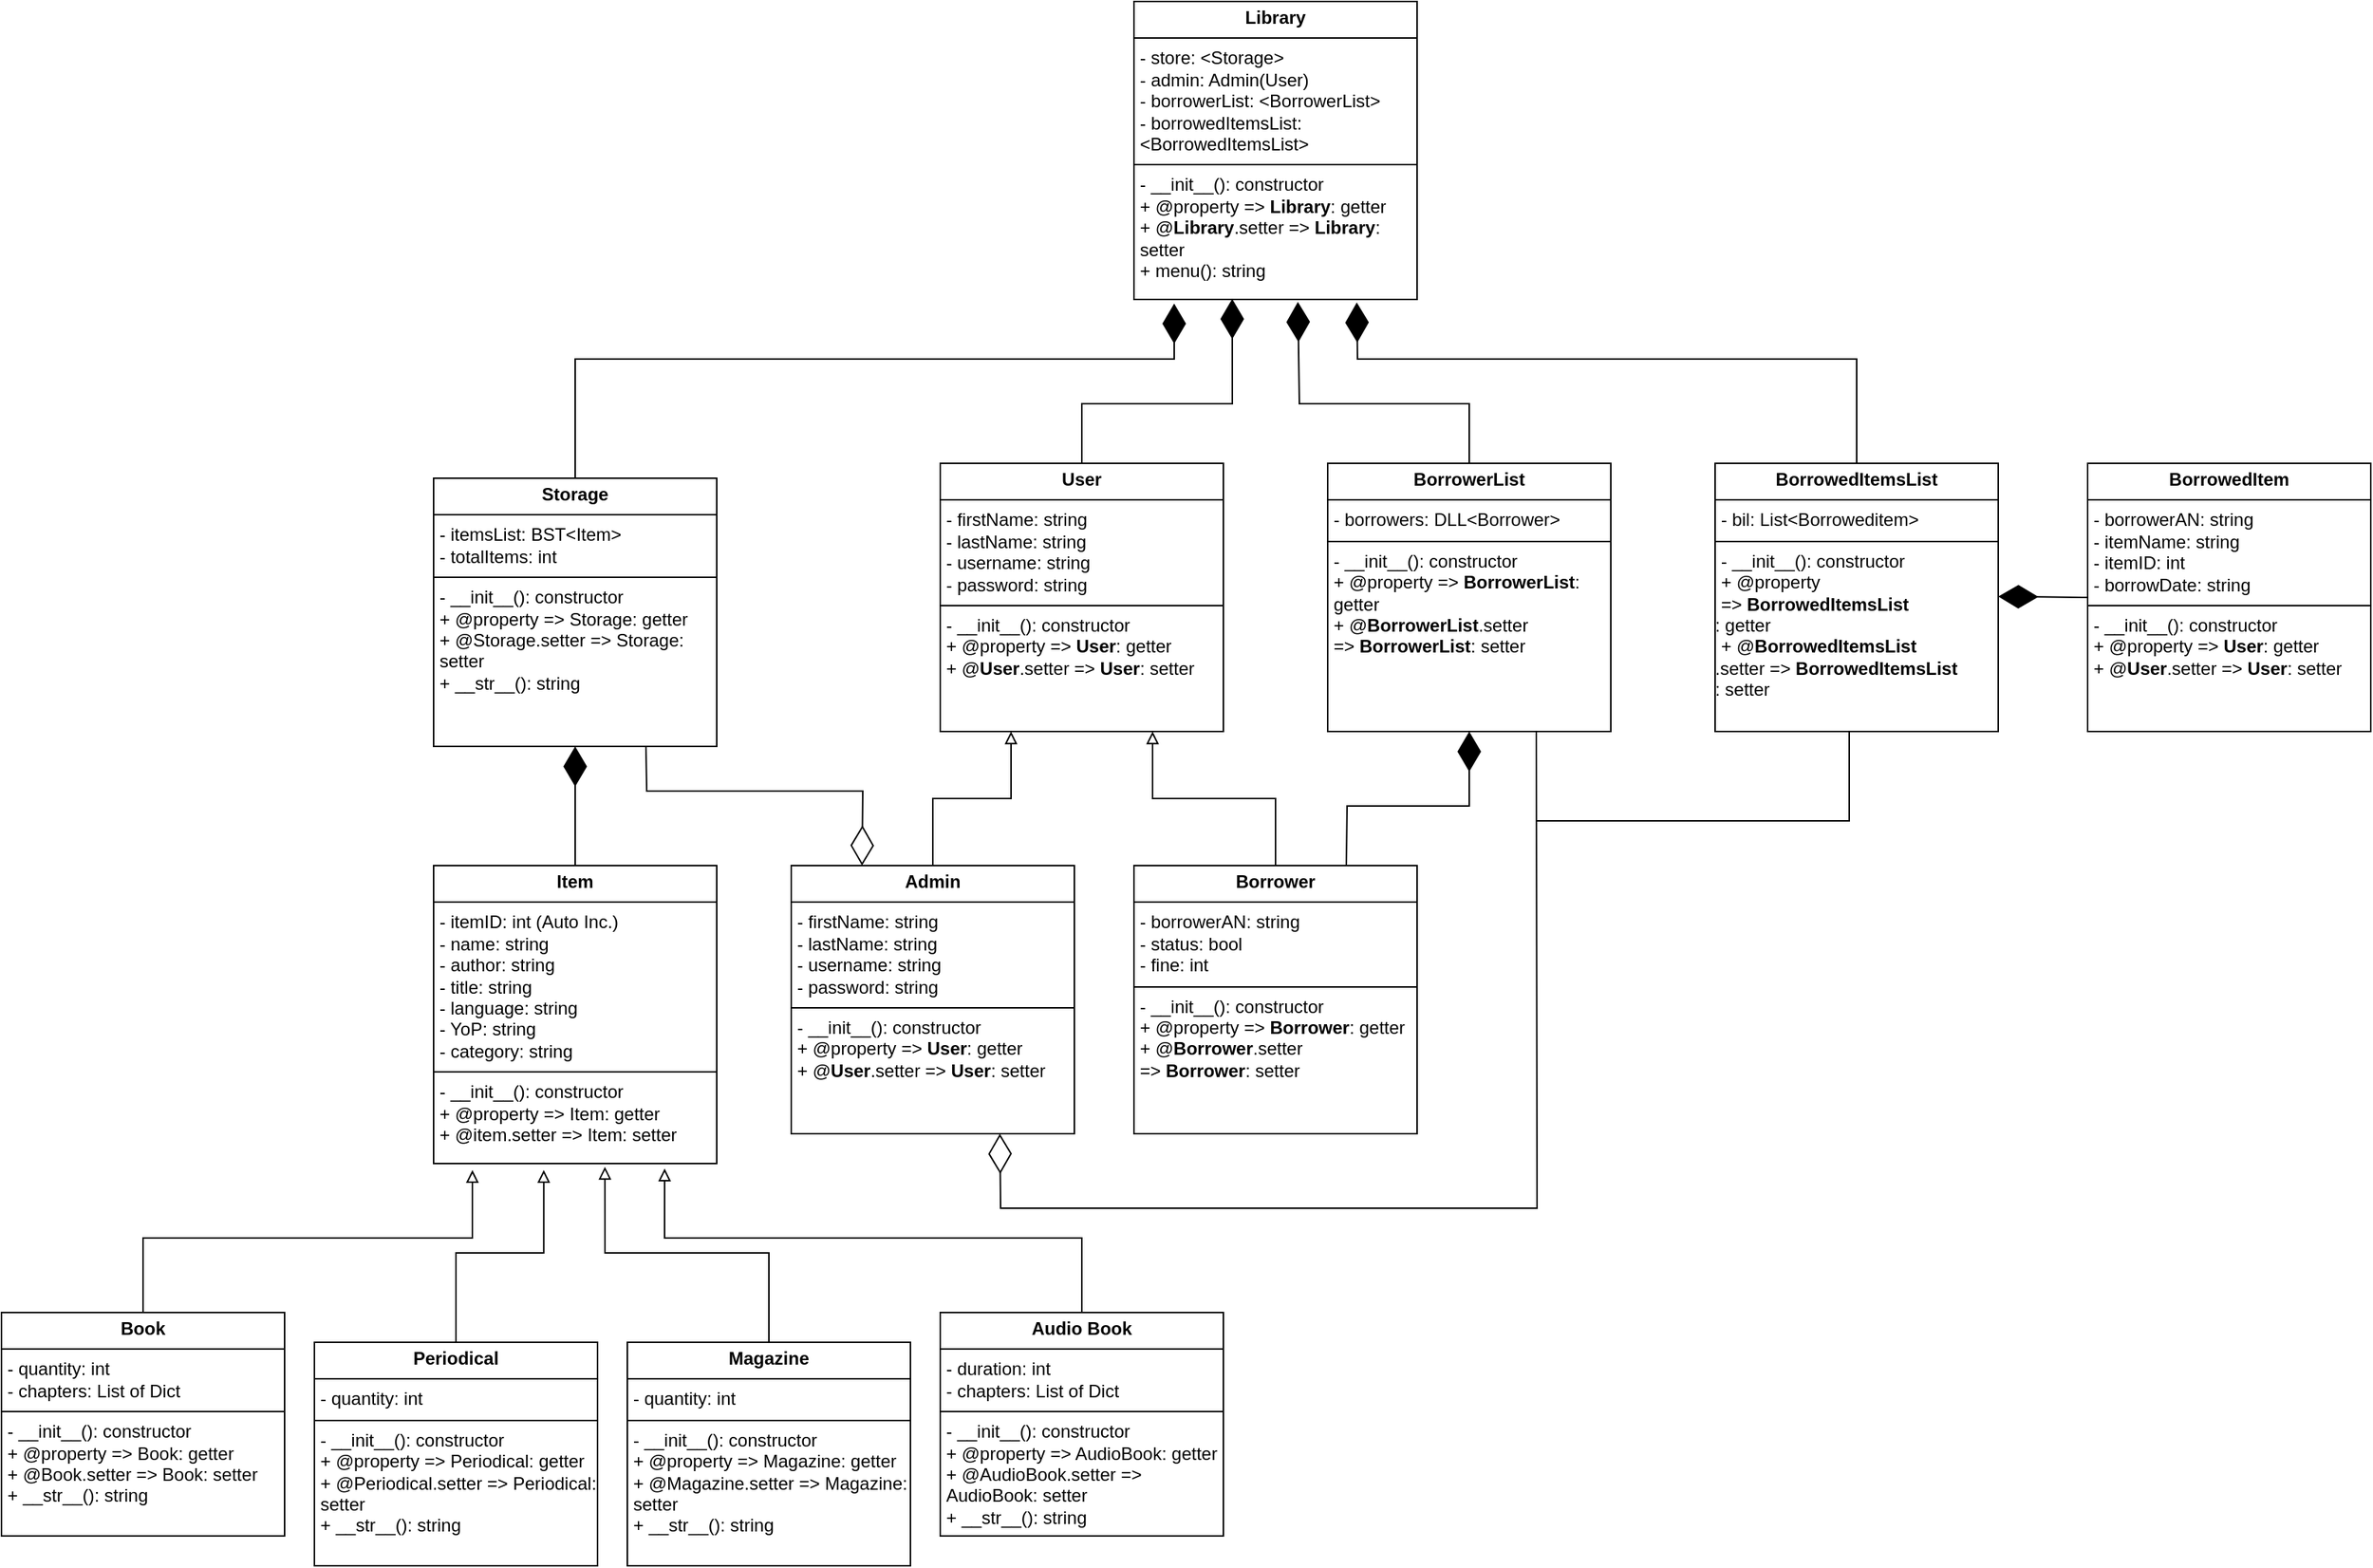 <mxfile version="24.7.5">
  <diagram id="R2lEEEUBdFMjLlhIrx00" name="Page-1">
    <mxGraphModel dx="1050" dy="621" grid="1" gridSize="10" guides="1" tooltips="1" connect="1" arrows="1" fold="1" page="1" pageScale="1" pageWidth="1920" pageHeight="1080" math="0" shadow="0" extFonts="Permanent Marker^https://fonts.googleapis.com/css?family=Permanent+Marker">
      <root>
        <mxCell id="0" />
        <mxCell id="1" parent="0" />
        <mxCell id="BnSgCZiBQmyR9oTaGll6-1" value="&lt;p style=&quot;margin:0px;margin-top:4px;text-align:center;&quot;&gt;&lt;b&gt;Item&lt;/b&gt;&lt;/p&gt;&lt;hr size=&quot;1&quot; style=&quot;border-style:solid;&quot;&gt;&lt;p style=&quot;margin:0px;margin-left:4px;&quot;&gt;- itemID: int (Auto Inc.)&lt;/p&gt;&lt;p style=&quot;margin:0px;margin-left:4px;&quot;&gt;- name: string&lt;br&gt;- author: string&lt;/p&gt;&lt;p style=&quot;margin:0px;margin-left:4px;&quot;&gt;- title: string&lt;/p&gt;&lt;p style=&quot;margin:0px;margin-left:4px;&quot;&gt;- language: string&lt;/p&gt;&lt;p style=&quot;margin:0px;margin-left:4px;&quot;&gt;- YoP: string&lt;/p&gt;&lt;p style=&quot;margin:0px;margin-left:4px;&quot;&gt;- category: string&lt;/p&gt;&lt;hr size=&quot;1&quot; style=&quot;border-style:solid;&quot;&gt;&lt;p style=&quot;margin:0px;margin-left:4px;&quot;&gt;- __init__(): constructor&lt;br&gt;+ @property =&amp;gt; Item: getter&lt;/p&gt;&lt;p style=&quot;margin:0px;margin-left:4px;&quot;&gt;+ @item.setter =&amp;gt; Item: setter&lt;/p&gt;" style="verticalAlign=top;align=left;overflow=fill;html=1;whiteSpace=wrap;" parent="1" vertex="1">
          <mxGeometry x="350" y="590" width="190" height="200" as="geometry" />
        </mxCell>
        <mxCell id="BnSgCZiBQmyR9oTaGll6-6" style="edgeStyle=orthogonalEdgeStyle;rounded=0;orthogonalLoop=1;jettySize=auto;html=1;exitX=0.5;exitY=0;exitDx=0;exitDy=0;entryX=0.137;entryY=1.022;entryDx=0;entryDy=0;entryPerimeter=0;endArrow=block;endFill=0;" parent="1" source="BnSgCZiBQmyR9oTaGll6-2" target="BnSgCZiBQmyR9oTaGll6-1" edge="1">
          <mxGeometry relative="1" as="geometry" />
        </mxCell>
        <mxCell id="BnSgCZiBQmyR9oTaGll6-2" value="&lt;p style=&quot;margin:0px;margin-top:4px;text-align:center;&quot;&gt;&lt;b&gt;Book&lt;/b&gt;&lt;/p&gt;&lt;hr size=&quot;1&quot; style=&quot;border-style:solid;&quot;&gt;&lt;p style=&quot;margin:0px;margin-left:4px;&quot;&gt;- quantity: int&lt;br&gt;&lt;/p&gt;&lt;p style=&quot;margin:0px;margin-left:4px;&quot;&gt;- chapters: List of Dict&lt;/p&gt;&lt;hr size=&quot;1&quot; style=&quot;border-style:solid;&quot;&gt;&lt;p style=&quot;margin:0px;margin-left:4px;&quot;&gt;- __init__(): constructor&lt;br&gt;+ @property =&amp;gt; Book: getter&lt;/p&gt;&lt;p style=&quot;margin:0px;margin-left:4px;&quot;&gt;+ @Book.setter =&amp;gt; Book: setter&lt;/p&gt;&lt;p style=&quot;margin:0px;margin-left:4px;&quot;&gt;+ __str__(): string&lt;/p&gt;" style="verticalAlign=top;align=left;overflow=fill;html=1;whiteSpace=wrap;" parent="1" vertex="1">
          <mxGeometry x="60" y="890" width="190" height="150" as="geometry" />
        </mxCell>
        <mxCell id="BnSgCZiBQmyR9oTaGll6-3" value="&lt;p style=&quot;margin:0px;margin-top:4px;text-align:center;&quot;&gt;&lt;b&gt;Periodical&lt;/b&gt;&lt;/p&gt;&lt;hr size=&quot;1&quot; style=&quot;border-style:solid;&quot;&gt;&lt;p style=&quot;margin:0px;margin-left:4px;&quot;&gt;- quantity: int&lt;br&gt;&lt;/p&gt;&lt;hr size=&quot;1&quot; style=&quot;border-style:solid;&quot;&gt;&lt;p style=&quot;margin:0px;margin-left:4px;&quot;&gt;- __init__(): constructor&lt;br&gt;+ @property =&amp;gt; Periodical: getter&lt;/p&gt;&lt;p style=&quot;margin:0px;margin-left:4px;&quot;&gt;+ @Periodical.setter =&amp;gt; Periodical: setter&lt;/p&gt;&lt;p style=&quot;margin:0px;margin-left:4px;&quot;&gt;+ __str__(): string&lt;br&gt;&lt;/p&gt;" style="verticalAlign=top;align=left;overflow=fill;html=1;whiteSpace=wrap;" parent="1" vertex="1">
          <mxGeometry x="270" y="910" width="190" height="150" as="geometry" />
        </mxCell>
        <mxCell id="BnSgCZiBQmyR9oTaGll6-4" value="&lt;p style=&quot;margin:0px;margin-top:4px;text-align:center;&quot;&gt;&lt;b&gt;Magazine&lt;/b&gt;&lt;/p&gt;&lt;hr size=&quot;1&quot; style=&quot;border-style:solid;&quot;&gt;&lt;p style=&quot;margin:0px;margin-left:4px;&quot;&gt;- quantity: int&lt;br&gt;&lt;/p&gt;&lt;hr size=&quot;1&quot; style=&quot;border-style:solid;&quot;&gt;&lt;p style=&quot;margin:0px;margin-left:4px;&quot;&gt;- __init__(): constructor&lt;br&gt;+ @property =&amp;gt; Magazine: getter&lt;/p&gt;&lt;p style=&quot;margin:0px;margin-left:4px;&quot;&gt;+ @Magazine.setter =&amp;gt; Magazine: setter&lt;/p&gt;&lt;p style=&quot;margin:0px;margin-left:4px;&quot;&gt;+ __str__(): string&lt;br&gt;&lt;/p&gt;" style="verticalAlign=top;align=left;overflow=fill;html=1;whiteSpace=wrap;" parent="1" vertex="1">
          <mxGeometry x="480" y="910" width="190" height="150" as="geometry" />
        </mxCell>
        <mxCell id="BnSgCZiBQmyR9oTaGll6-5" value="&lt;p style=&quot;margin:0px;margin-top:4px;text-align:center;&quot;&gt;&lt;b&gt;Audio Book&lt;/b&gt;&lt;/p&gt;&lt;hr size=&quot;1&quot; style=&quot;border-style:solid;&quot;&gt;&lt;p style=&quot;margin:0px;margin-left:4px;&quot;&gt;- duration: int&lt;br&gt;&lt;/p&gt;&lt;p style=&quot;margin:0px;margin-left:4px;&quot;&gt;- chapters:&amp;nbsp;&lt;span style=&quot;background-color: initial;&quot;&gt;List of Dict&lt;/span&gt;&lt;br&gt;&lt;/p&gt;&lt;hr size=&quot;1&quot; style=&quot;border-style:solid;&quot;&gt;&lt;p style=&quot;margin:0px;margin-left:4px;&quot;&gt;- __init__(): constructor&lt;br&gt;+ @property =&amp;gt; AudioBook: getter&lt;/p&gt;&lt;p style=&quot;margin:0px;margin-left:4px;&quot;&gt;+ @AudioBook.setter =&amp;gt; AudioBook: setter&lt;/p&gt;&lt;p style=&quot;margin:0px;margin-left:4px;&quot;&gt;+ __str__(): string&lt;br&gt;&lt;/p&gt;" style="verticalAlign=top;align=left;overflow=fill;html=1;whiteSpace=wrap;" parent="1" vertex="1">
          <mxGeometry x="690" y="890" width="190" height="150" as="geometry" />
        </mxCell>
        <mxCell id="BnSgCZiBQmyR9oTaGll6-8" style="edgeStyle=orthogonalEdgeStyle;rounded=0;orthogonalLoop=1;jettySize=auto;html=1;exitX=0.5;exitY=0;exitDx=0;exitDy=0;entryX=0.389;entryY=1.022;entryDx=0;entryDy=0;entryPerimeter=0;endArrow=block;endFill=0;" parent="1" source="BnSgCZiBQmyR9oTaGll6-3" target="BnSgCZiBQmyR9oTaGll6-1" edge="1">
          <mxGeometry relative="1" as="geometry" />
        </mxCell>
        <mxCell id="BnSgCZiBQmyR9oTaGll6-9" style="edgeStyle=orthogonalEdgeStyle;rounded=0;orthogonalLoop=1;jettySize=auto;html=1;exitX=0.5;exitY=0;exitDx=0;exitDy=0;entryX=0.605;entryY=1.011;entryDx=0;entryDy=0;entryPerimeter=0;endArrow=block;endFill=0;" parent="1" source="BnSgCZiBQmyR9oTaGll6-4" target="BnSgCZiBQmyR9oTaGll6-1" edge="1">
          <mxGeometry relative="1" as="geometry" />
        </mxCell>
        <mxCell id="BnSgCZiBQmyR9oTaGll6-10" style="edgeStyle=orthogonalEdgeStyle;rounded=0;orthogonalLoop=1;jettySize=auto;html=1;exitX=0.5;exitY=0;exitDx=0;exitDy=0;entryX=0.816;entryY=1.017;entryDx=0;entryDy=0;entryPerimeter=0;endArrow=block;endFill=0;" parent="1" source="BnSgCZiBQmyR9oTaGll6-5" target="BnSgCZiBQmyR9oTaGll6-1" edge="1">
          <mxGeometry relative="1" as="geometry" />
        </mxCell>
        <mxCell id="BnSgCZiBQmyR9oTaGll6-12" value="&lt;p style=&quot;margin:0px;margin-top:4px;text-align:center;&quot;&gt;&lt;b&gt;Storage&lt;/b&gt;&lt;/p&gt;&lt;hr size=&quot;1&quot; style=&quot;border-style:solid;&quot;&gt;&lt;p style=&quot;margin:0px;margin-left:4px;&quot;&gt;- itemsList: BST&amp;lt;Item&amp;gt;&lt;br&gt;&lt;/p&gt;&lt;p style=&quot;margin:0px;margin-left:4px;&quot;&gt;- totalItems: int&lt;/p&gt;&lt;hr size=&quot;1&quot; style=&quot;border-style:solid;&quot;&gt;&lt;p style=&quot;margin:0px;margin-left:4px;&quot;&gt;- __init__(): constructor&lt;br&gt;+ @property =&amp;gt; Storage: getter&lt;/p&gt;&lt;p style=&quot;margin:0px;margin-left:4px;&quot;&gt;+ @Storage.setter =&amp;gt; Storage: setter&lt;/p&gt;&lt;p style=&quot;margin:0px;margin-left:4px;&quot;&gt;+ __str__(): string&lt;/p&gt;" style="verticalAlign=top;align=left;overflow=fill;html=1;whiteSpace=wrap;" parent="1" vertex="1">
          <mxGeometry x="350" y="330" width="190" height="180" as="geometry" />
        </mxCell>
        <mxCell id="BnSgCZiBQmyR9oTaGll6-14" value="" style="endArrow=diamondThin;endFill=1;endSize=24;html=1;rounded=0;entryX=0.5;entryY=1;entryDx=0;entryDy=0;exitX=0.5;exitY=0;exitDx=0;exitDy=0;" parent="1" source="BnSgCZiBQmyR9oTaGll6-1" target="BnSgCZiBQmyR9oTaGll6-12" edge="1">
          <mxGeometry width="160" relative="1" as="geometry">
            <mxPoint x="450" y="680" as="sourcePoint" />
            <mxPoint x="300" y="610" as="targetPoint" />
            <Array as="points" />
          </mxGeometry>
        </mxCell>
        <mxCell id="BnSgCZiBQmyR9oTaGll6-15" value="&lt;p style=&quot;margin:0px;margin-top:4px;text-align:center;&quot;&gt;&lt;b&gt;User&lt;/b&gt;&lt;/p&gt;&lt;hr size=&quot;1&quot; style=&quot;border-style:solid;&quot;&gt;&lt;p style=&quot;margin:0px;margin-left:4px;&quot;&gt;- firstName: string&lt;br&gt;- lastName: string&lt;/p&gt;&lt;p style=&quot;margin:0px;margin-left:4px;&quot;&gt;- username: string&lt;/p&gt;&lt;p style=&quot;margin:0px;margin-left:4px;&quot;&gt;- password: string&lt;/p&gt;&lt;hr size=&quot;1&quot; style=&quot;border-style:solid;&quot;&gt;&lt;p style=&quot;margin:0px;margin-left:4px;&quot;&gt;- __init__(): constructor&lt;br&gt;+ @property =&amp;gt;&amp;nbsp;&lt;b style=&quot;text-align: center;&quot;&gt;User&lt;/b&gt;: getter&lt;/p&gt;&lt;p style=&quot;margin:0px;margin-left:4px;&quot;&gt;+ @&lt;b style=&quot;text-align: center;&quot;&gt;User&lt;/b&gt;.setter =&amp;gt;&amp;nbsp;&lt;b style=&quot;text-align: center;&quot;&gt;User&lt;/b&gt;: setter&lt;/p&gt;" style="verticalAlign=top;align=left;overflow=fill;html=1;whiteSpace=wrap;direction=east;" parent="1" vertex="1">
          <mxGeometry x="690" y="320" width="190" height="180" as="geometry" />
        </mxCell>
        <mxCell id="BnSgCZiBQmyR9oTaGll6-16" value="&lt;p style=&quot;margin:0px;margin-top:4px;text-align:center;&quot;&gt;&lt;b&gt;Admin&lt;/b&gt;&lt;/p&gt;&lt;hr size=&quot;1&quot; style=&quot;border-style:solid;&quot;&gt;&lt;p style=&quot;margin:0px;margin-left:4px;&quot;&gt;- firstName: string&lt;br&gt;- lastName: string&lt;/p&gt;&lt;p style=&quot;margin:0px;margin-left:4px;&quot;&gt;- username: string&lt;/p&gt;&lt;p style=&quot;margin:0px;margin-left:4px;&quot;&gt;- password: string&lt;/p&gt;&lt;hr size=&quot;1&quot; style=&quot;border-style:solid;&quot;&gt;&lt;p style=&quot;margin:0px;margin-left:4px;&quot;&gt;- __init__(): constructor&lt;br&gt;+ @property =&amp;gt;&amp;nbsp;&lt;b style=&quot;text-align: center;&quot;&gt;User&lt;/b&gt;: getter&lt;/p&gt;&lt;p style=&quot;margin:0px;margin-left:4px;&quot;&gt;+ @&lt;b style=&quot;text-align: center;&quot;&gt;User&lt;/b&gt;.setter =&amp;gt;&amp;nbsp;&lt;b style=&quot;text-align: center;&quot;&gt;User&lt;/b&gt;: setter&lt;/p&gt;" style="verticalAlign=top;align=left;overflow=fill;html=1;whiteSpace=wrap;direction=east;" parent="1" vertex="1">
          <mxGeometry x="590" y="590" width="190" height="180" as="geometry" />
        </mxCell>
        <mxCell id="BnSgCZiBQmyR9oTaGll6-17" value="&lt;p style=&quot;margin:0px;margin-top:4px;text-align:center;&quot;&gt;&lt;b&gt;Borrower&lt;/b&gt;&lt;/p&gt;&lt;hr size=&quot;1&quot; style=&quot;border-style:solid;&quot;&gt;&lt;p style=&quot;margin:0px;margin-left:4px;&quot;&gt;- borrowerAN: string&lt;/p&gt;&lt;p style=&quot;margin:0px;margin-left:4px;&quot;&gt;- status: bool&lt;/p&gt;&lt;p style=&quot;margin:0px;margin-left:4px;&quot;&gt;- fine: int&lt;/p&gt;&lt;hr size=&quot;1&quot; style=&quot;border-style:solid;&quot;&gt;&lt;p style=&quot;margin:0px;margin-left:4px;&quot;&gt;- __init__(): constructor&lt;br&gt;+ @property =&amp;gt;&amp;nbsp;&lt;b style=&quot;text-align: center;&quot;&gt;Borrower&lt;/b&gt;: getter&lt;/p&gt;&lt;p style=&quot;margin:0px;margin-left:4px;&quot;&gt;+ @&lt;b style=&quot;text-align: center;&quot;&gt;Borrower&lt;/b&gt;.setter =&amp;gt;&amp;nbsp;&lt;b style=&quot;text-align: center;&quot;&gt;Borrower&lt;/b&gt;: setter&lt;/p&gt;" style="verticalAlign=top;align=left;overflow=fill;html=1;whiteSpace=wrap;direction=east;" parent="1" vertex="1">
          <mxGeometry x="820" y="590" width="190" height="180" as="geometry" />
        </mxCell>
        <mxCell id="BnSgCZiBQmyR9oTaGll6-18" style="edgeStyle=orthogonalEdgeStyle;rounded=0;orthogonalLoop=1;jettySize=auto;html=1;exitX=0.5;exitY=0;exitDx=0;exitDy=0;entryX=0.75;entryY=1;entryDx=0;entryDy=0;endArrow=block;endFill=0;" parent="1" source="BnSgCZiBQmyR9oTaGll6-17" target="BnSgCZiBQmyR9oTaGll6-15" edge="1">
          <mxGeometry relative="1" as="geometry" />
        </mxCell>
        <mxCell id="BnSgCZiBQmyR9oTaGll6-19" style="edgeStyle=orthogonalEdgeStyle;rounded=0;orthogonalLoop=1;jettySize=auto;html=1;exitX=0.5;exitY=0;exitDx=0;exitDy=0;entryX=0.25;entryY=1;entryDx=0;entryDy=0;endArrow=block;endFill=0;" parent="1" source="BnSgCZiBQmyR9oTaGll6-16" target="BnSgCZiBQmyR9oTaGll6-15" edge="1">
          <mxGeometry relative="1" as="geometry" />
        </mxCell>
        <mxCell id="BnSgCZiBQmyR9oTaGll6-20" value="&lt;p style=&quot;margin:0px;margin-top:4px;text-align:center;&quot;&gt;&lt;b&gt;BorrowedItem&lt;/b&gt;&lt;/p&gt;&lt;hr size=&quot;1&quot; style=&quot;border-style:solid;&quot;&gt;&lt;p style=&quot;margin:0px;margin-left:4px;&quot;&gt;- borrowerAN: string&lt;br&gt;&lt;/p&gt;&lt;p style=&quot;margin:0px;margin-left:4px;&quot;&gt;- itemName: string&lt;/p&gt;&lt;p style=&quot;margin:0px;margin-left:4px;&quot;&gt;- itemID: int&lt;/p&gt;&lt;p style=&quot;margin:0px;margin-left:4px;&quot;&gt;- borrowDate: string&lt;/p&gt;&lt;hr size=&quot;1&quot; style=&quot;border-style:solid;&quot;&gt;&lt;p style=&quot;margin:0px;margin-left:4px;&quot;&gt;- __init__(): constructor&lt;br&gt;+ @property =&amp;gt;&amp;nbsp;&lt;b style=&quot;text-align: center;&quot;&gt;User&lt;/b&gt;: getter&lt;/p&gt;&lt;p style=&quot;margin:0px;margin-left:4px;&quot;&gt;+ @&lt;b style=&quot;text-align: center;&quot;&gt;User&lt;/b&gt;.setter =&amp;gt;&amp;nbsp;&lt;b style=&quot;text-align: center;&quot;&gt;User&lt;/b&gt;: setter&lt;/p&gt;" style="verticalAlign=top;align=left;overflow=fill;html=1;whiteSpace=wrap;" parent="1" vertex="1">
          <mxGeometry x="1460" y="320" width="190" height="180" as="geometry" />
        </mxCell>
        <mxCell id="BnSgCZiBQmyR9oTaGll6-21" value="&lt;p style=&quot;margin:0px;margin-top:4px;text-align:center;&quot;&gt;&lt;b&gt;BorrowerList&lt;/b&gt;&lt;/p&gt;&lt;hr size=&quot;1&quot; style=&quot;border-style:solid;&quot;&gt;&lt;p style=&quot;margin:0px;margin-left:4px;&quot;&gt;- borrowers: DLL&amp;lt;Borrower&amp;gt;&lt;/p&gt;&lt;hr size=&quot;1&quot; style=&quot;border-style:solid;&quot;&gt;&lt;p style=&quot;margin:0px;margin-left:4px;&quot;&gt;- __init__(): constructor&lt;br&gt;+ @property =&amp;gt;&amp;nbsp;&lt;b style=&quot;text-align: center;&quot;&gt;BorrowerList&lt;/b&gt;: getter&lt;/p&gt;&lt;p style=&quot;margin:0px;margin-left:4px;&quot;&gt;+ @&lt;b style=&quot;text-align: center;&quot;&gt;BorrowerList&lt;/b&gt;.setter =&amp;gt;&amp;nbsp;&lt;b style=&quot;text-align: center;&quot;&gt;BorrowerList&lt;/b&gt;: setter&lt;/p&gt;" style="verticalAlign=top;align=left;overflow=fill;html=1;whiteSpace=wrap;" parent="1" vertex="1">
          <mxGeometry x="950" y="320" width="190" height="180" as="geometry" />
        </mxCell>
        <mxCell id="BnSgCZiBQmyR9oTaGll6-26" value="&lt;p style=&quot;margin:0px;margin-top:4px;text-align:center;&quot;&gt;&lt;b&gt;BorrowedItemsList&lt;/b&gt;&lt;/p&gt;&lt;hr size=&quot;1&quot; style=&quot;border-style:solid;&quot;&gt;&lt;p style=&quot;margin:0px;margin-left:4px;&quot;&gt;- bil: List&amp;lt;Borroweditem&amp;gt;&lt;/p&gt;&lt;hr size=&quot;1&quot; style=&quot;border-style:solid;&quot;&gt;&lt;p style=&quot;margin:0px;margin-left:4px;&quot;&gt;- __init__(): constructor&lt;br&gt;+ @property =&amp;gt;&amp;nbsp;&lt;b style=&quot;text-align: center;&quot;&gt;BorrowedItemsList&lt;/b&gt;&lt;/p&gt;&lt;div&gt;: getter&lt;/div&gt;&lt;p style=&quot;margin:0px;margin-left:4px;&quot;&gt;+ @&lt;b style=&quot;text-align: center;&quot;&gt;BorrowedItemsList&lt;/b&gt;&lt;/p&gt;&lt;div&gt;.setter =&amp;gt;&amp;nbsp;&lt;b style=&quot;text-align: center;&quot;&gt;BorrowedItemsList&lt;/b&gt;&lt;/div&gt;&lt;div&gt;: setter&lt;/div&gt;" style="verticalAlign=top;align=left;overflow=fill;html=1;whiteSpace=wrap;" parent="1" vertex="1">
          <mxGeometry x="1210" y="320" width="190" height="180" as="geometry" />
        </mxCell>
        <mxCell id="BnSgCZiBQmyR9oTaGll6-27" value="" style="endArrow=diamondThin;endFill=1;endSize=24;html=1;rounded=0;exitX=0;exitY=0.5;exitDx=0;exitDy=0;" parent="1" source="BnSgCZiBQmyR9oTaGll6-20" edge="1">
          <mxGeometry width="160" relative="1" as="geometry">
            <mxPoint x="1480" y="409.41" as="sourcePoint" />
            <mxPoint x="1400" y="409.41" as="targetPoint" />
          </mxGeometry>
        </mxCell>
        <mxCell id="BnSgCZiBQmyR9oTaGll6-32" value="&lt;p style=&quot;margin:0px;margin-top:4px;text-align:center;&quot;&gt;&lt;b&gt;Library&lt;/b&gt;&lt;/p&gt;&lt;hr size=&quot;1&quot; style=&quot;border-style:solid;&quot;&gt;&lt;p style=&quot;margin:0px;margin-left:4px;&quot;&gt;- store: &amp;lt;Storage&amp;gt;&lt;br&gt;&lt;/p&gt;&lt;p style=&quot;margin:0px;margin-left:4px;&quot;&gt;- admin: Admin(User)&lt;/p&gt;&lt;p style=&quot;margin:0px;margin-left:4px;&quot;&gt;- borrowerList: &amp;lt;BorrowerList&amp;gt;&lt;/p&gt;&lt;p style=&quot;margin:0px;margin-left:4px;&quot;&gt;- borrowedItemsList: &amp;lt;BorrowedItemsList&amp;gt;&lt;/p&gt;&lt;hr size=&quot;1&quot; style=&quot;border-style:solid;&quot;&gt;&lt;p style=&quot;margin:0px;margin-left:4px;&quot;&gt;- __init__(): constructor&lt;br&gt;+ @property =&amp;gt;&amp;nbsp;&lt;b style=&quot;text-align: center;&quot;&gt;Library&lt;/b&gt;: getter&lt;/p&gt;&lt;p style=&quot;margin:0px;margin-left:4px;&quot;&gt;+ @&lt;b style=&quot;text-align: center;&quot;&gt;Library&lt;/b&gt;.setter =&amp;gt;&amp;nbsp;&lt;b style=&quot;text-align: center;&quot;&gt;Library&lt;/b&gt;: setter&lt;/p&gt;&lt;p style=&quot;margin:0px;margin-left:4px;&quot;&gt;+ menu(): string&lt;/p&gt;" style="verticalAlign=top;align=left;overflow=fill;html=1;whiteSpace=wrap;" parent="1" vertex="1">
          <mxGeometry x="820" y="10" width="190" height="200" as="geometry" />
        </mxCell>
        <mxCell id="BnSgCZiBQmyR9oTaGll6-38" value="" style="endArrow=diamondThin;endFill=1;endSize=24;html=1;rounded=0;entryX=0.142;entryY=1.014;entryDx=0;entryDy=0;entryPerimeter=0;exitX=0.5;exitY=0;exitDx=0;exitDy=0;" parent="1" source="BnSgCZiBQmyR9oTaGll6-12" target="BnSgCZiBQmyR9oTaGll6-32" edge="1">
          <mxGeometry width="160" relative="1" as="geometry">
            <mxPoint x="450" y="320" as="sourcePoint" />
            <mxPoint x="850" y="250" as="targetPoint" />
            <Array as="points">
              <mxPoint x="445" y="250" />
              <mxPoint x="847" y="250" />
            </Array>
          </mxGeometry>
        </mxCell>
        <mxCell id="BnSgCZiBQmyR9oTaGll6-39" value="" style="endArrow=diamondThin;endFill=1;endSize=24;html=1;rounded=0;entryX=0.347;entryY=0.998;entryDx=0;entryDy=0;entryPerimeter=0;exitX=0.5;exitY=0;exitDx=0;exitDy=0;" parent="1" source="BnSgCZiBQmyR9oTaGll6-15" target="BnSgCZiBQmyR9oTaGll6-32" edge="1">
          <mxGeometry width="160" relative="1" as="geometry">
            <mxPoint x="484" y="330" as="sourcePoint" />
            <mxPoint x="886" y="193" as="targetPoint" />
            <Array as="points">
              <mxPoint x="785" y="280" />
              <mxPoint x="886" y="280" />
            </Array>
          </mxGeometry>
        </mxCell>
        <mxCell id="BnSgCZiBQmyR9oTaGll6-40" value="" style="endArrow=diamondThin;endFill=1;endSize=24;html=1;rounded=0;entryX=0.579;entryY=1.008;entryDx=0;entryDy=0;entryPerimeter=0;exitX=0.5;exitY=0;exitDx=0;exitDy=0;" parent="1" source="BnSgCZiBQmyR9oTaGll6-21" target="BnSgCZiBQmyR9oTaGll6-32" edge="1">
          <mxGeometry width="160" relative="1" as="geometry">
            <mxPoint x="830" y="317" as="sourcePoint" />
            <mxPoint x="931" y="190" as="targetPoint" />
            <Array as="points">
              <mxPoint x="1045" y="280" />
              <mxPoint x="931" y="280" />
            </Array>
          </mxGeometry>
        </mxCell>
        <mxCell id="BnSgCZiBQmyR9oTaGll6-41" value="" style="endArrow=diamondThin;endFill=1;endSize=24;html=1;rounded=0;entryX=0.787;entryY=1.01;entryDx=0;entryDy=0;entryPerimeter=0;exitX=0.5;exitY=0;exitDx=0;exitDy=0;" parent="1" source="BnSgCZiBQmyR9oTaGll6-26" target="BnSgCZiBQmyR9oTaGll6-32" edge="1">
          <mxGeometry width="160" relative="1" as="geometry">
            <mxPoint x="1084" y="320" as="sourcePoint" />
            <mxPoint x="970" y="190" as="targetPoint" />
            <Array as="points">
              <mxPoint x="1305" y="250" />
              <mxPoint x="970" y="250" />
            </Array>
          </mxGeometry>
        </mxCell>
        <mxCell id="BnSgCZiBQmyR9oTaGll6-42" value="" style="endArrow=diamondThin;endFill=1;endSize=24;html=1;rounded=0;entryX=0.5;entryY=1;entryDx=0;entryDy=0;exitX=0.75;exitY=0;exitDx=0;exitDy=0;" parent="1" source="BnSgCZiBQmyR9oTaGll6-17" target="BnSgCZiBQmyR9oTaGll6-21" edge="1">
          <mxGeometry width="160" relative="1" as="geometry">
            <mxPoint x="880" y="530" as="sourcePoint" />
            <mxPoint x="1040" y="530" as="targetPoint" />
            <Array as="points">
              <mxPoint x="963" y="550" />
              <mxPoint x="1045" y="550" />
            </Array>
          </mxGeometry>
        </mxCell>
        <mxCell id="BnSgCZiBQmyR9oTaGll6-43" value="" style="endArrow=diamondThin;endFill=0;endSize=24;html=1;rounded=0;entryX=0.25;entryY=0;entryDx=0;entryDy=0;exitX=0.75;exitY=1;exitDx=0;exitDy=0;" parent="1" source="BnSgCZiBQmyR9oTaGll6-12" target="BnSgCZiBQmyR9oTaGll6-16" edge="1">
          <mxGeometry width="160" relative="1" as="geometry">
            <mxPoint x="470" y="550" as="sourcePoint" />
            <mxPoint x="630" y="550" as="targetPoint" />
            <Array as="points">
              <mxPoint x="493" y="540" />
              <mxPoint x="638" y="540" />
            </Array>
          </mxGeometry>
        </mxCell>
        <mxCell id="BnSgCZiBQmyR9oTaGll6-44" value="" style="endArrow=diamondThin;endFill=0;endSize=24;html=1;rounded=0;entryX=0.75;entryY=1;entryDx=0;entryDy=0;exitX=0.75;exitY=1;exitDx=0;exitDy=0;" parent="1" edge="1">
          <mxGeometry width="160" relative="1" as="geometry">
            <mxPoint x="1090" y="500" as="sourcePoint" />
            <mxPoint x="730" y="770" as="targetPoint" />
            <Array as="points">
              <mxPoint x="1090.5" y="820" />
              <mxPoint x="730.5" y="820" />
            </Array>
          </mxGeometry>
        </mxCell>
        <mxCell id="BnSgCZiBQmyR9oTaGll6-45" value="" style="endArrow=none;html=1;rounded=0;" parent="1" edge="1">
          <mxGeometry width="50" height="50" relative="1" as="geometry">
            <mxPoint x="1090" y="560" as="sourcePoint" />
            <mxPoint x="1300" y="500" as="targetPoint" />
            <Array as="points">
              <mxPoint x="1300" y="560" />
            </Array>
          </mxGeometry>
        </mxCell>
      </root>
    </mxGraphModel>
  </diagram>
</mxfile>
